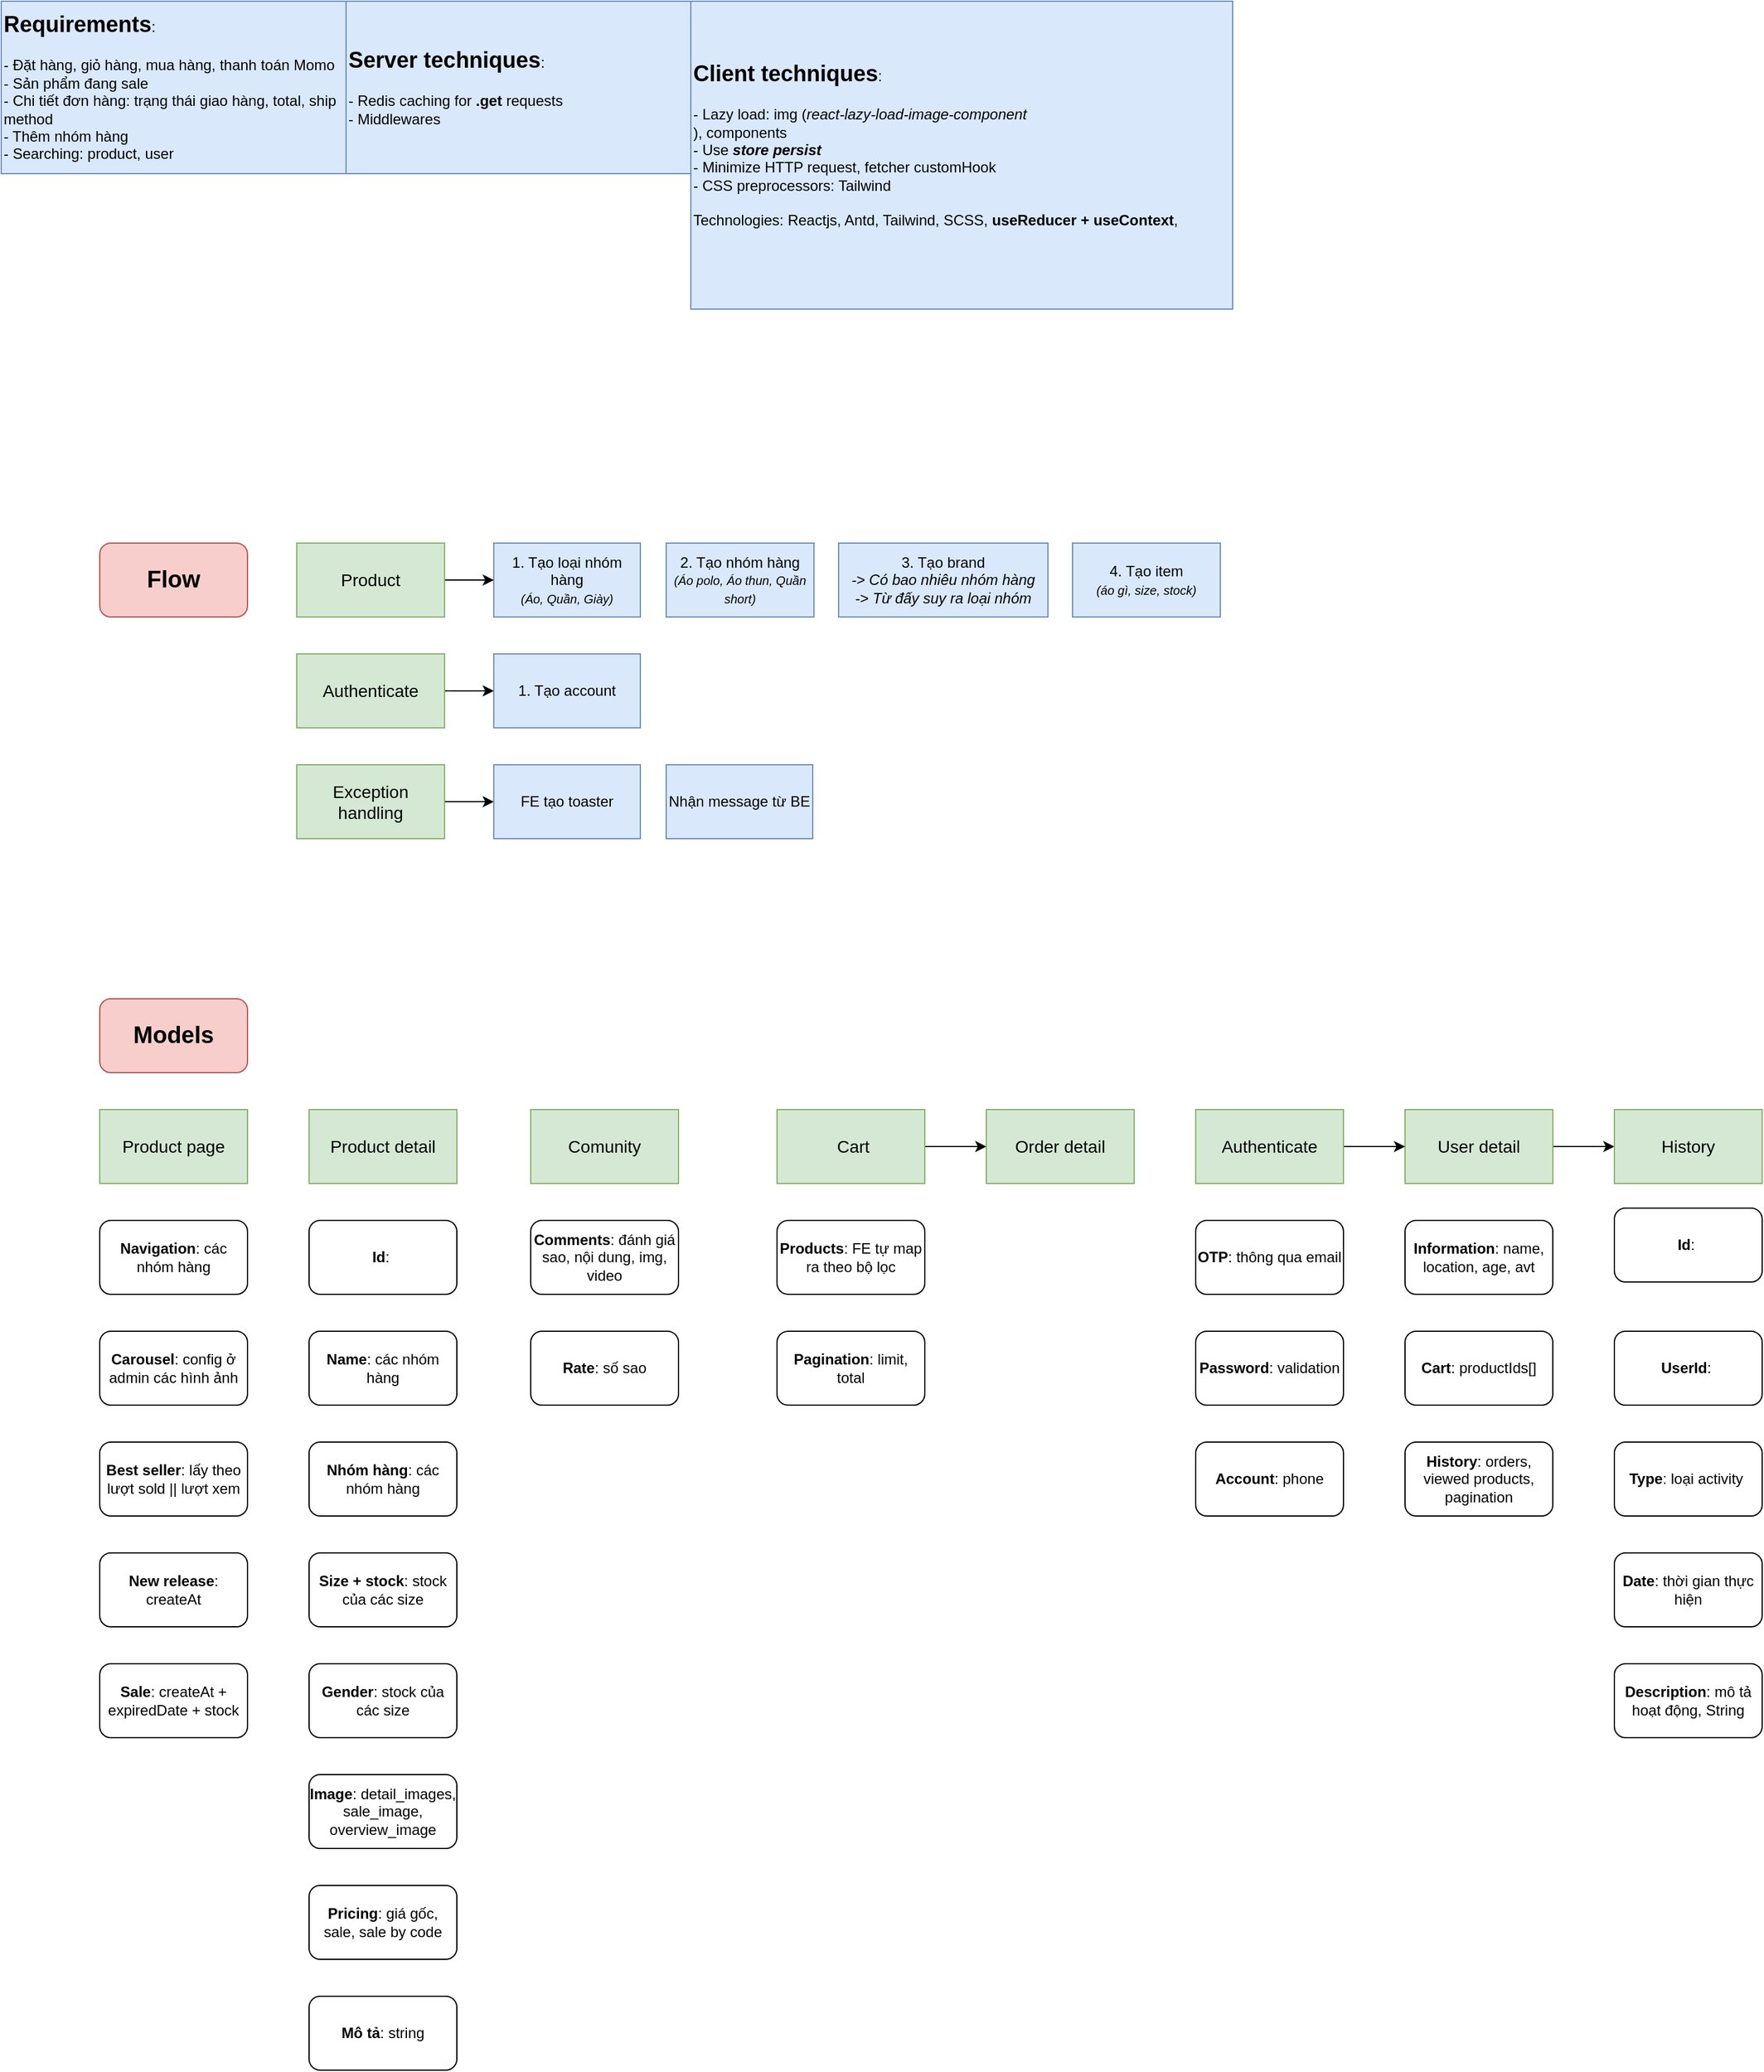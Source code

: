 <mxfile version="20.8.16" type="device" pages="3"><diagram name="Page-1" id="JqT0Jm13uh6gq4Bsoevw"><mxGraphModel dx="1173" dy="702" grid="1" gridSize="10" guides="1" tooltips="1" connect="1" arrows="1" fold="1" page="1" pageScale="1" pageWidth="850" pageHeight="1100" math="0" shadow="0"><root><mxCell id="0"/><mxCell id="1" parent="0"/><mxCell id="qajTYuz60DypqFJyb3Lh-2" value="&lt;font style=&quot;font-size: 18px;&quot;&gt;&lt;b&gt;Requirements&lt;/b&gt;&lt;/font&gt;:&lt;br&gt;&lt;br&gt;- Đặt hàng, giỏ hàng, mua hàng, thanh toán Momo&lt;br&gt;- Sản phẩm đang sale&lt;br&gt;- Chi tiết đơn hàng: trạng thái giao hàng, total, ship method&lt;br&gt;- Thêm nhóm hàng&lt;br&gt;- Searching: product, user" style="rounded=0;whiteSpace=wrap;html=1;fillColor=#dae8fc;strokeColor=#6c8ebf;align=left;" parent="1" vertex="1"><mxGeometry width="280" height="140" as="geometry"/></mxCell><mxCell id="qajTYuz60DypqFJyb3Lh-4" value="&lt;font style=&quot;font-size: 14px;&quot;&gt;Product page&lt;/font&gt;" style="rounded=0;whiteSpace=wrap;html=1;fontSize=14;fillColor=#d5e8d4;strokeColor=#82b366;" parent="1" vertex="1"><mxGeometry x="80" y="900" width="120" height="60" as="geometry"/></mxCell><mxCell id="et0393BWTsbTZGaoj0gp-1" value="&lt;b&gt;Flow&lt;/b&gt;" style="rounded=1;whiteSpace=wrap;html=1;fontSize=19;fillColor=#f8cecc;strokeColor=#b85450;" parent="1" vertex="1"><mxGeometry x="80" y="440" width="120" height="60" as="geometry"/></mxCell><mxCell id="et0393BWTsbTZGaoj0gp-8" value="&lt;font style=&quot;font-size: 14px;&quot;&gt;Product detail&lt;/font&gt;" style="rounded=0;whiteSpace=wrap;html=1;fontSize=14;fillColor=#d5e8d4;strokeColor=#82b366;" parent="1" vertex="1"><mxGeometry x="250" y="900" width="120" height="60" as="geometry"/></mxCell><mxCell id="et0393BWTsbTZGaoj0gp-14" value="&lt;b&gt;Navigation&lt;/b&gt;: các nhóm hàng" style="rounded=1;whiteSpace=wrap;html=1;fontSize=12;" parent="1" vertex="1"><mxGeometry x="80" y="990" width="120" height="60" as="geometry"/></mxCell><mxCell id="et0393BWTsbTZGaoj0gp-15" value="&lt;b&gt;Best seller&lt;/b&gt;: lấy theo lượt sold || lượt xem" style="rounded=1;whiteSpace=wrap;html=1;fontSize=12;" parent="1" vertex="1"><mxGeometry x="80" y="1170" width="120" height="60" as="geometry"/></mxCell><mxCell id="et0393BWTsbTZGaoj0gp-16" value="&lt;b&gt;Carousel&lt;/b&gt;: config ở admin các hình ảnh" style="rounded=1;whiteSpace=wrap;html=1;fontSize=12;" parent="1" vertex="1"><mxGeometry x="80" y="1080" width="120" height="60" as="geometry"/></mxCell><mxCell id="et0393BWTsbTZGaoj0gp-17" value="&lt;b&gt;New release&lt;/b&gt;: createAt" style="rounded=1;whiteSpace=wrap;html=1;fontSize=12;" parent="1" vertex="1"><mxGeometry x="80" y="1260" width="120" height="60" as="geometry"/></mxCell><mxCell id="et0393BWTsbTZGaoj0gp-18" value="&lt;b&gt;Sale&lt;/b&gt;: createAt + expiredDate + stock" style="rounded=1;whiteSpace=wrap;html=1;fontSize=12;" parent="1" vertex="1"><mxGeometry x="80" y="1350" width="120" height="60" as="geometry"/></mxCell><mxCell id="et0393BWTsbTZGaoj0gp-21" value="&lt;b&gt;Size + stock&lt;/b&gt;: stock của các size" style="rounded=1;whiteSpace=wrap;html=1;fontSize=12;" parent="1" vertex="1"><mxGeometry x="250" y="1260" width="120" height="60" as="geometry"/></mxCell><mxCell id="et0393BWTsbTZGaoj0gp-22" value="&lt;b&gt;Name&lt;/b&gt;: các nhóm hàng" style="rounded=1;whiteSpace=wrap;html=1;fontSize=12;" parent="1" vertex="1"><mxGeometry x="250" y="1080" width="120" height="60" as="geometry"/></mxCell><mxCell id="et0393BWTsbTZGaoj0gp-23" value="&lt;b&gt;Image&lt;/b&gt;:&amp;nbsp;&lt;span style=&quot;border-color: var(--border-color);&quot;&gt;detail_images, sale_image, overview_image&lt;/span&gt;" style="rounded=1;whiteSpace=wrap;html=1;fontSize=12;" parent="1" vertex="1"><mxGeometry x="250" y="1440" width="120" height="60" as="geometry"/></mxCell><mxCell id="et0393BWTsbTZGaoj0gp-24" value="&lt;b&gt;Nhóm hàng&lt;/b&gt;: các nhóm hàng" style="rounded=1;whiteSpace=wrap;html=1;fontSize=12;" parent="1" vertex="1"><mxGeometry x="250" y="1170" width="120" height="60" as="geometry"/></mxCell><mxCell id="et0393BWTsbTZGaoj0gp-25" value="&lt;b&gt;Pricing&lt;/b&gt;: giá gốc, sale, sale by code" style="rounded=1;whiteSpace=wrap;html=1;fontSize=12;" parent="1" vertex="1"><mxGeometry x="250" y="1530" width="120" height="60" as="geometry"/></mxCell><mxCell id="et0393BWTsbTZGaoj0gp-26" value="&lt;b&gt;Mô tả&lt;/b&gt;: string" style="rounded=1;whiteSpace=wrap;html=1;fontSize=12;" parent="1" vertex="1"><mxGeometry x="250" y="1620" width="120" height="60" as="geometry"/></mxCell><mxCell id="et0393BWTsbTZGaoj0gp-29" value="" style="edgeStyle=orthogonalEdgeStyle;rounded=0;orthogonalLoop=1;jettySize=auto;html=1;fontSize=12;" parent="1" source="et0393BWTsbTZGaoj0gp-27" target="et0393BWTsbTZGaoj0gp-28" edge="1"><mxGeometry relative="1" as="geometry"/></mxCell><mxCell id="et0393BWTsbTZGaoj0gp-27" value="&amp;nbsp;Cart" style="rounded=0;whiteSpace=wrap;html=1;fontSize=14;fillColor=#d5e8d4;strokeColor=#82b366;" parent="1" vertex="1"><mxGeometry x="630" y="900" width="120" height="60" as="geometry"/></mxCell><mxCell id="et0393BWTsbTZGaoj0gp-28" value="Order detail" style="rounded=0;whiteSpace=wrap;html=1;fontSize=14;fillColor=#d5e8d4;strokeColor=#82b366;" parent="1" vertex="1"><mxGeometry x="800" y="900" width="120" height="60" as="geometry"/></mxCell><mxCell id="LlLzEmvEvNywCEUogVb4-19" value="" style="edgeStyle=orthogonalEdgeStyle;rounded=0;orthogonalLoop=1;jettySize=auto;html=1;fontSize=10;" parent="1" source="et0393BWTsbTZGaoj0gp-30" target="LlLzEmvEvNywCEUogVb4-18" edge="1"><mxGeometry relative="1" as="geometry"/></mxCell><mxCell id="et0393BWTsbTZGaoj0gp-30" value="User detail" style="rounded=0;whiteSpace=wrap;html=1;fontSize=14;fillColor=#d5e8d4;strokeColor=#82b366;" parent="1" vertex="1"><mxGeometry x="1140" y="900" width="120" height="60" as="geometry"/></mxCell><mxCell id="et0393BWTsbTZGaoj0gp-38" value="" style="edgeStyle=orthogonalEdgeStyle;rounded=0;orthogonalLoop=1;jettySize=auto;html=1;fontSize=12;" parent="1" source="et0393BWTsbTZGaoj0gp-31" target="et0393BWTsbTZGaoj0gp-30" edge="1"><mxGeometry relative="1" as="geometry"/></mxCell><mxCell id="et0393BWTsbTZGaoj0gp-31" value="Authenticate" style="rounded=0;whiteSpace=wrap;html=1;fontSize=14;fillColor=#d5e8d4;strokeColor=#82b366;" parent="1" vertex="1"><mxGeometry x="970" y="900" width="120" height="60" as="geometry"/></mxCell><mxCell id="et0393BWTsbTZGaoj0gp-32" value="&lt;b&gt;OTP&lt;/b&gt;: thông qua email" style="rounded=1;whiteSpace=wrap;html=1;fontSize=12;" parent="1" vertex="1"><mxGeometry x="970" y="990" width="120" height="60" as="geometry"/></mxCell><mxCell id="et0393BWTsbTZGaoj0gp-33" value="&lt;b&gt;Password&lt;/b&gt;: validation" style="rounded=1;whiteSpace=wrap;html=1;fontSize=12;" parent="1" vertex="1"><mxGeometry x="970" y="1080" width="120" height="60" as="geometry"/></mxCell><mxCell id="et0393BWTsbTZGaoj0gp-34" value="&lt;b&gt;Account&lt;/b&gt;: phone" style="rounded=1;whiteSpace=wrap;html=1;fontSize=12;" parent="1" vertex="1"><mxGeometry x="970" y="1170" width="120" height="60" as="geometry"/></mxCell><mxCell id="et0393BWTsbTZGaoj0gp-35" value="&lt;b&gt;Information&lt;/b&gt;: name, location, age, avt" style="rounded=1;whiteSpace=wrap;html=1;fontSize=12;" parent="1" vertex="1"><mxGeometry x="1140" y="990" width="120" height="60" as="geometry"/></mxCell><mxCell id="et0393BWTsbTZGaoj0gp-36" value="&lt;b&gt;History&lt;/b&gt;: orders, viewed products, pagination" style="rounded=1;whiteSpace=wrap;html=1;fontSize=12;" parent="1" vertex="1"><mxGeometry x="1140" y="1170" width="120" height="60" as="geometry"/></mxCell><mxCell id="et0393BWTsbTZGaoj0gp-37" value="&lt;b&gt;Cart&lt;/b&gt;: productIds[]" style="rounded=1;whiteSpace=wrap;html=1;fontSize=12;" parent="1" vertex="1"><mxGeometry x="1140" y="1080" width="120" height="60" as="geometry"/></mxCell><mxCell id="et0393BWTsbTZGaoj0gp-39" value="&lt;font style=&quot;font-size: 18px;&quot;&gt;&lt;b&gt;Server techniques&lt;/b&gt;&lt;/font&gt;:&lt;br&gt;&lt;br&gt;- Redis caching for &lt;b&gt;.get&lt;/b&gt; requests&lt;br&gt;- Middlewares" style="rounded=0;whiteSpace=wrap;html=1;fillColor=#dae8fc;strokeColor=#6c8ebf;align=left;" parent="1" vertex="1"><mxGeometry x="280" width="280" height="140" as="geometry"/></mxCell><mxCell id="LlLzEmvEvNywCEUogVb4-1" value="&lt;font style=&quot;font-size: 14px;&quot;&gt;Comunity&lt;/font&gt;" style="rounded=0;whiteSpace=wrap;html=1;fontSize=14;fillColor=#d5e8d4;strokeColor=#82b366;" parent="1" vertex="1"><mxGeometry x="430" y="900" width="120" height="60" as="geometry"/></mxCell><mxCell id="LlLzEmvEvNywCEUogVb4-2" value="&lt;b&gt;Comments&lt;/b&gt;: đánh giá sao, nội dung, img, video" style="rounded=1;whiteSpace=wrap;html=1;fontSize=12;" parent="1" vertex="1"><mxGeometry x="430" y="990" width="120" height="60" as="geometry"/></mxCell><mxCell id="LlLzEmvEvNywCEUogVb4-3" value="&lt;b&gt;Rate&lt;/b&gt;: số sao" style="rounded=1;whiteSpace=wrap;html=1;fontSize=12;" parent="1" vertex="1"><mxGeometry x="430" y="1080" width="120" height="60" as="geometry"/></mxCell><mxCell id="LlLzEmvEvNywCEUogVb4-5" value="1. Tạo loại nhóm hàng&lt;br&gt;&lt;i&gt;&lt;font style=&quot;font-size: 10px;&quot;&gt;(Áo, Quần, Giày)&lt;/font&gt;&lt;/i&gt;" style="rounded=0;whiteSpace=wrap;html=1;fillColor=#dae8fc;strokeColor=#6c8ebf;" parent="1" vertex="1"><mxGeometry x="400" y="440" width="119" height="60" as="geometry"/></mxCell><mxCell id="LlLzEmvEvNywCEUogVb4-6" value="&lt;b&gt;Models&lt;/b&gt;" style="rounded=1;whiteSpace=wrap;html=1;fontSize=19;fillColor=#f8cecc;strokeColor=#b85450;" parent="1" vertex="1"><mxGeometry x="80" y="810" width="120" height="60" as="geometry"/></mxCell><mxCell id="LlLzEmvEvNywCEUogVb4-7" value="2. Tạo nhóm hàng&lt;br&gt;&lt;i&gt;&lt;font style=&quot;font-size: 10px;&quot;&gt;(Áo polo, Áo thun, Quần short)&lt;/font&gt;&lt;/i&gt;" style="rounded=0;whiteSpace=wrap;html=1;fillColor=#dae8fc;strokeColor=#6c8ebf;" parent="1" vertex="1"><mxGeometry x="540" y="440" width="120" height="60" as="geometry"/></mxCell><mxCell id="LlLzEmvEvNywCEUogVb4-8" value="3. Tạo brand&lt;br&gt;&lt;i&gt;-&amp;gt; Có bao nhiêu nhóm hàng&lt;/i&gt;&lt;br&gt;&lt;i&gt;-&amp;gt; Từ đấy suy ra loại nhóm&lt;/i&gt;" style="rounded=0;whiteSpace=wrap;html=1;fillColor=#dae8fc;strokeColor=#6c8ebf;" parent="1" vertex="1"><mxGeometry x="680" y="440" width="170" height="60" as="geometry"/></mxCell><mxCell id="LlLzEmvEvNywCEUogVb4-10" value="4. Tạo item&lt;br&gt;&lt;i&gt;&lt;font style=&quot;font-size: 10px;&quot;&gt;(áo gì, size, stock)&lt;/font&gt;&lt;/i&gt;" style="rounded=0;whiteSpace=wrap;html=1;fillColor=#dae8fc;strokeColor=#6c8ebf;" parent="1" vertex="1"><mxGeometry x="870" y="440" width="120" height="60" as="geometry"/></mxCell><mxCell id="LlLzEmvEvNywCEUogVb4-12" value="" style="edgeStyle=orthogonalEdgeStyle;rounded=0;orthogonalLoop=1;jettySize=auto;html=1;fontSize=10;" parent="1" source="LlLzEmvEvNywCEUogVb4-11" target="LlLzEmvEvNywCEUogVb4-5" edge="1"><mxGeometry relative="1" as="geometry"/></mxCell><mxCell id="LlLzEmvEvNywCEUogVb4-11" value="&lt;font style=&quot;font-size: 14px;&quot;&gt;Product&lt;/font&gt;" style="rounded=0;whiteSpace=wrap;html=1;fontSize=14;fillColor=#d5e8d4;strokeColor=#82b366;" parent="1" vertex="1"><mxGeometry x="240" y="440" width="120" height="60" as="geometry"/></mxCell><mxCell id="LlLzEmvEvNywCEUogVb4-15" value="" style="edgeStyle=orthogonalEdgeStyle;rounded=0;orthogonalLoop=1;jettySize=auto;html=1;fontSize=10;" parent="1" source="LlLzEmvEvNywCEUogVb4-13" target="LlLzEmvEvNywCEUogVb4-14" edge="1"><mxGeometry relative="1" as="geometry"/></mxCell><mxCell id="LlLzEmvEvNywCEUogVb4-13" value="Authenticate" style="rounded=0;whiteSpace=wrap;html=1;fontSize=14;fillColor=#d5e8d4;strokeColor=#82b366;" parent="1" vertex="1"><mxGeometry x="240" y="530" width="120" height="60" as="geometry"/></mxCell><mxCell id="LlLzEmvEvNywCEUogVb4-14" value="1. Tạo account" style="rounded=0;whiteSpace=wrap;html=1;fillColor=#dae8fc;strokeColor=#6c8ebf;" parent="1" vertex="1"><mxGeometry x="400" y="530" width="119" height="60" as="geometry"/></mxCell><mxCell id="LlLzEmvEvNywCEUogVb4-16" value="&lt;b&gt;Products&lt;/b&gt;: FE tự map ra theo bộ lọc" style="rounded=1;whiteSpace=wrap;html=1;fontSize=12;" parent="1" vertex="1"><mxGeometry x="630" y="990" width="120" height="60" as="geometry"/></mxCell><mxCell id="LlLzEmvEvNywCEUogVb4-17" value="&lt;b&gt;Pagination&lt;/b&gt;: limit, total" style="rounded=1;whiteSpace=wrap;html=1;fontSize=12;" parent="1" vertex="1"><mxGeometry x="630" y="1080" width="120" height="60" as="geometry"/></mxCell><mxCell id="LlLzEmvEvNywCEUogVb4-18" value="History" style="rounded=0;whiteSpace=wrap;html=1;fontSize=14;fillColor=#d5e8d4;strokeColor=#82b366;" parent="1" vertex="1"><mxGeometry x="1310" y="900" width="120" height="60" as="geometry"/></mxCell><mxCell id="LlLzEmvEvNywCEUogVb4-20" value="&lt;b&gt;Id&lt;/b&gt;:&amp;nbsp;" style="rounded=1;whiteSpace=wrap;html=1;fontSize=12;" parent="1" vertex="1"><mxGeometry x="1310" y="980" width="120" height="60" as="geometry"/></mxCell><mxCell id="LlLzEmvEvNywCEUogVb4-21" value="&lt;b&gt;UserId&lt;/b&gt;:&amp;nbsp;" style="rounded=1;whiteSpace=wrap;html=1;fontSize=12;" parent="1" vertex="1"><mxGeometry x="1310" y="1080" width="120" height="60" as="geometry"/></mxCell><mxCell id="LlLzEmvEvNywCEUogVb4-22" value="&lt;b&gt;Type&lt;/b&gt;: loại activity&amp;nbsp;" style="rounded=1;whiteSpace=wrap;html=1;fontSize=12;" parent="1" vertex="1"><mxGeometry x="1310" y="1170" width="120" height="60" as="geometry"/></mxCell><mxCell id="LlLzEmvEvNywCEUogVb4-23" value="&lt;b&gt;Date&lt;/b&gt;: thời gian thực hiện" style="rounded=1;whiteSpace=wrap;html=1;fontSize=12;" parent="1" vertex="1"><mxGeometry x="1310" y="1260" width="120" height="60" as="geometry"/></mxCell><mxCell id="LlLzEmvEvNywCEUogVb4-24" value="&lt;b&gt;Description&lt;/b&gt;: mô tả hoạt động, String" style="rounded=1;whiteSpace=wrap;html=1;fontSize=12;" parent="1" vertex="1"><mxGeometry x="1310" y="1350" width="120" height="60" as="geometry"/></mxCell><mxCell id="nhmMdoXErHlJF3UQ1pRw-1" value="&lt;b&gt;Gender&lt;/b&gt;: stock của các size" style="rounded=1;whiteSpace=wrap;html=1;fontSize=12;" parent="1" vertex="1"><mxGeometry x="250" y="1350" width="120" height="60" as="geometry"/></mxCell><mxCell id="nhmMdoXErHlJF3UQ1pRw-2" value="&lt;b&gt;Id&lt;/b&gt;:&amp;nbsp;" style="rounded=1;whiteSpace=wrap;html=1;fontSize=12;" parent="1" vertex="1"><mxGeometry x="250" y="990" width="120" height="60" as="geometry"/></mxCell><mxCell id="nhmMdoXErHlJF3UQ1pRw-3" value="&lt;font style=&quot;font-size: 18px;&quot;&gt;&lt;b&gt;Client techniques&lt;/b&gt;&lt;/font&gt;:&lt;br&gt;&lt;br&gt;- Lazy load: img (&lt;i&gt;react-lazy-load-image-component&lt;/i&gt;&lt;br&gt;), components&lt;br&gt;- Use &lt;i&gt;&lt;b&gt;store persist&lt;br&gt;&lt;/b&gt;&lt;/i&gt;- Minimize HTTP request, fetcher customHook&lt;br&gt;-&amp;nbsp;CSS preprocessors: Tailwind&lt;br&gt;&lt;br&gt;Technologies: Reactjs, Antd, Tailwind, SCSS, &lt;b&gt;useReducer + useContext&lt;/b&gt;,&lt;br&gt;&lt;h2 style=&quot;box-sizing: border-box; display: flex; flex-direction: row; align-items: center; justify-content: flex-start; letter-spacing: -0.05em; width: 1168px; margin: 1rem 0px 0px; font-size: 1.5rem; max-width: 100vw; font-family: &amp;quot;Source Sans Pro&amp;quot;, &amp;quot;Lucida Grande&amp;quot;, sans-serif; background-color: rgb(255, 255, 255);&quot; class=&quot;cd6ce1fd flex flex-row justify-start items-center w-100 fw6 mt3 black dib ma0 tracked-tight no-underline hover-black f3-ns&quot;&gt;&lt;div style=&quot;box-sizing: border-box;&quot; data-nosnippet=&quot;true&quot;&gt;&lt;/div&gt;&lt;/h2&gt;" style="rounded=0;whiteSpace=wrap;html=1;fillColor=#dae8fc;strokeColor=#6c8ebf;align=left;" parent="1" vertex="1"><mxGeometry x="560" width="440" height="250" as="geometry"/></mxCell><mxCell id="nhmMdoXErHlJF3UQ1pRw-4" value="" style="edgeStyle=orthogonalEdgeStyle;rounded=0;orthogonalLoop=1;jettySize=auto;html=1;fontSize=10;" parent="1" source="nhmMdoXErHlJF3UQ1pRw-5" target="nhmMdoXErHlJF3UQ1pRw-6" edge="1"><mxGeometry relative="1" as="geometry"/></mxCell><mxCell id="nhmMdoXErHlJF3UQ1pRw-5" value="Exception handling" style="rounded=0;whiteSpace=wrap;html=1;fontSize=14;fillColor=#d5e8d4;strokeColor=#82b366;" parent="1" vertex="1"><mxGeometry x="240" y="620" width="120" height="60" as="geometry"/></mxCell><mxCell id="nhmMdoXErHlJF3UQ1pRw-6" value="FE tạo toaster" style="rounded=0;whiteSpace=wrap;html=1;fillColor=#dae8fc;strokeColor=#6c8ebf;" parent="1" vertex="1"><mxGeometry x="400" y="620" width="119" height="60" as="geometry"/></mxCell><mxCell id="nhmMdoXErHlJF3UQ1pRw-7" value="Nhận message từ BE" style="rounded=0;whiteSpace=wrap;html=1;fillColor=#dae8fc;strokeColor=#6c8ebf;" parent="1" vertex="1"><mxGeometry x="540" y="620" width="119" height="60" as="geometry"/></mxCell></root></mxGraphModel></diagram><diagram id="N8RFtCY5OqziCPQGMWDE" name="Server"><mxGraphModel dx="1434" dy="847" grid="1" gridSize="10" guides="1" tooltips="1" connect="1" arrows="1" fold="1" page="1" pageScale="1" pageWidth="850" pageHeight="1100" math="0" shadow="0"><root><mxCell id="0"/><mxCell id="1" parent="0"/></root></mxGraphModel></diagram><diagram id="r98ZHwEfsBWsN2rrndZY" name="Client"><mxGraphModel dx="1434" dy="847" grid="1" gridSize="10" guides="1" tooltips="1" connect="1" arrows="1" fold="1" page="1" pageScale="1" pageWidth="850" pageHeight="1100" math="0" shadow="0"><root><mxCell id="0"/><mxCell id="1" parent="0"/></root></mxGraphModel></diagram></mxfile>